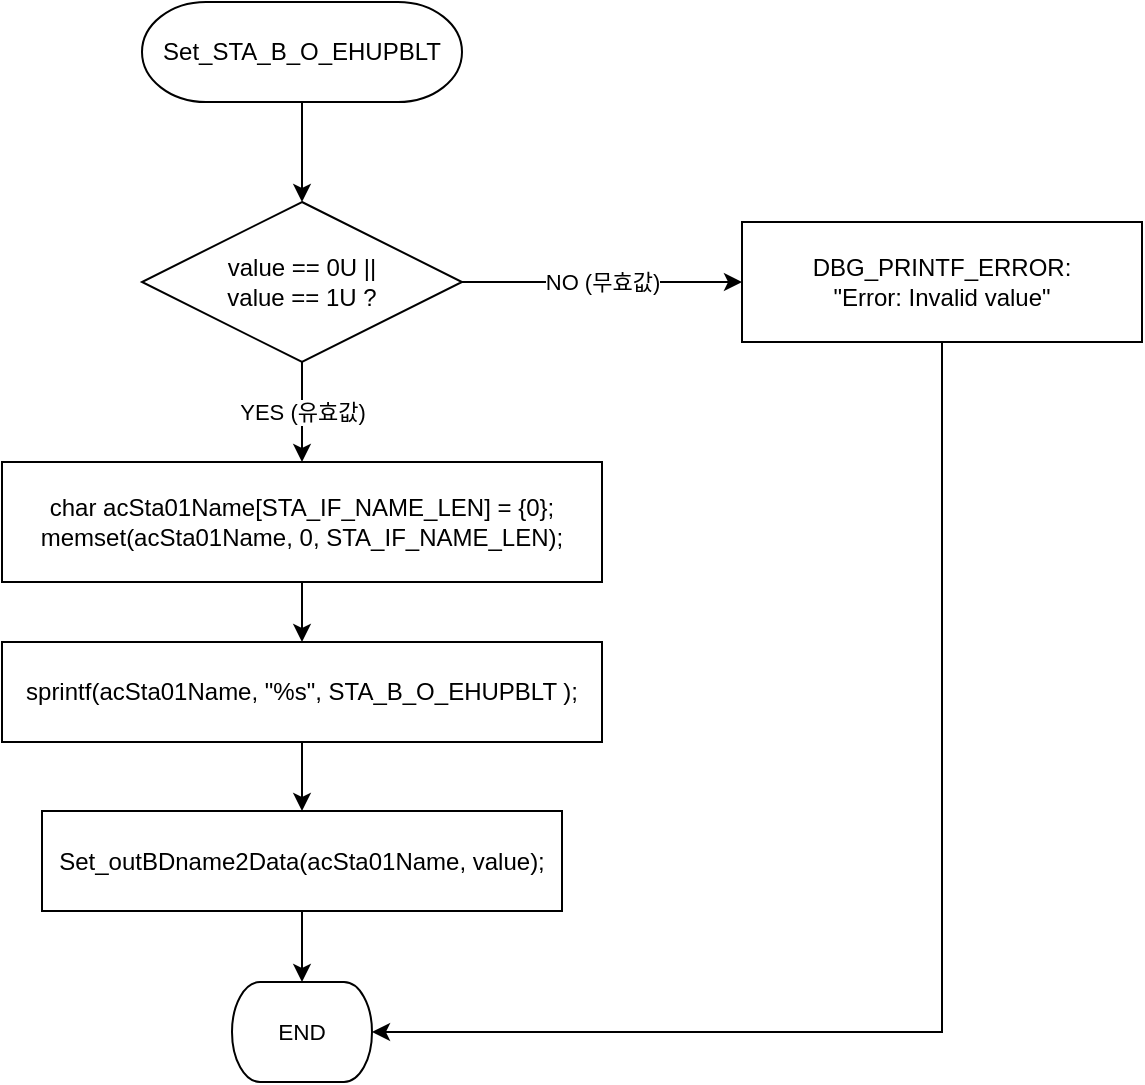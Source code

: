 <mxfile version="20.3.0" type="device" pages="8"><diagram name="Set_STA_B_O_EHUPBLT" id="KsbOhEl4dFyurWXBPYb5"><mxGraphModel dx="1209" dy="844" grid="1" gridSize="10" guides="1" tooltips="1" connect="1" arrows="1" fold="1" page="1" pageScale="1" pageWidth="827" pageHeight="1169" math="0" shadow="0"><root><mxCell id="ZHmWED2hfzZmleOBge9_-0"/><mxCell id="ZHmWED2hfzZmleOBge9_-1" parent="ZHmWED2hfzZmleOBge9_-0"/><mxCell id="ZHmWED2hfzZmleOBge9_-2" value="value == 0U ||&#10;value == 1U ?" style="rhombus;whiteSpace=wrap;html=1;strokeWidth=1;fontStyle=0;fillColor=none;strokeColor=#000000;" parent="ZHmWED2hfzZmleOBge9_-1" vertex="1"><mxGeometry x="250" y="200" width="160" height="80" as="geometry"/></mxCell><mxCell id="ZHmWED2hfzZmleOBge9_-3" value="char acSta01Name[STA_IF_NAME_LEN] = {0};&#10;memset(acSta01Name, 0, STA_IF_NAME_LEN);" style="rounded=0;whiteSpace=wrap;html=1;strokeWidth=1;fontStyle=0;fillColor=none;strokeColor=#000000;" parent="ZHmWED2hfzZmleOBge9_-1" vertex="1"><mxGeometry x="180" y="330" width="300" height="60" as="geometry"/></mxCell><mxCell id="ZHmWED2hfzZmleOBge9_-4" value="sprintf(acSta01Name, &quot;%s&quot;, STA_B_O_EHUPBLT );" style="rounded=0;whiteSpace=wrap;html=1;strokeWidth=1;fontStyle=0;fillColor=none;strokeColor=#000000;" parent="ZHmWED2hfzZmleOBge9_-1" vertex="1"><mxGeometry x="180" y="420" width="300" height="50" as="geometry"/></mxCell><mxCell id="ZHmWED2hfzZmleOBge9_-5" value="Set_outBDname2Data(acSta01Name, value);" style="rounded=0;whiteSpace=wrap;html=1;strokeWidth=1;fontStyle=0;fillColor=none;strokeColor=#000000;" parent="ZHmWED2hfzZmleOBge9_-1" vertex="1"><mxGeometry x="200" y="504.5" width="260" height="50" as="geometry"/></mxCell><mxCell id="ZHmWED2hfzZmleOBge9_-6" value="DBG_PRINTF_ERROR:&lt;br&gt;&quot;Error: Invalid value&quot;" style="rounded=0;whiteSpace=wrap;html=1;strokeWidth=1;fontStyle=0;fillColor=none;strokeColor=#000000;" parent="ZHmWED2hfzZmleOBge9_-1" vertex="1"><mxGeometry x="550" y="210" width="200" height="60" as="geometry"/></mxCell><mxCell id="ZHmWED2hfzZmleOBge9_-7" value="" style="endArrow=classic;html=1;rounded=0;exitX=0.5;exitY=1;exitDx=0;exitDy=0;entryX=0.5;entryY=0;entryDx=0;entryDy=0;exitPerimeter=0;" parent="ZHmWED2hfzZmleOBge9_-1" source="ZHmWED2hfzZmleOBge9_-14" target="ZHmWED2hfzZmleOBge9_-2" edge="1"><mxGeometry width="50" height="50" relative="1" as="geometry"><mxPoint x="330" y="160" as="sourcePoint"/><mxPoint x="330" y="200" as="targetPoint"/></mxGeometry></mxCell><mxCell id="ZHmWED2hfzZmleOBge9_-8" value="YES (유효값)" style="endArrow=classic;html=1;rounded=0;exitX=0.5;exitY=1;exitDx=0;exitDy=0;entryX=0.5;entryY=0;entryDx=0;entryDy=0;" parent="ZHmWED2hfzZmleOBge9_-1" source="ZHmWED2hfzZmleOBge9_-2" target="ZHmWED2hfzZmleOBge9_-3" edge="1"><mxGeometry width="50" height="50" relative="1" as="geometry"><mxPoint x="330" y="280" as="sourcePoint"/><mxPoint x="330" y="320" as="targetPoint"/></mxGeometry></mxCell><mxCell id="ZHmWED2hfzZmleOBge9_-9" value="NO (무효값)" style="endArrow=classic;html=1;rounded=0;exitX=1;exitY=0.5;exitDx=0;exitDy=0;entryX=0;entryY=0.5;entryDx=0;entryDy=0;" parent="ZHmWED2hfzZmleOBge9_-1" source="ZHmWED2hfzZmleOBge9_-2" target="ZHmWED2hfzZmleOBge9_-6" edge="1"><mxGeometry width="50" height="50" relative="1" as="geometry"><mxPoint x="410" y="240" as="sourcePoint"/><mxPoint x="530" y="360" as="targetPoint"/></mxGeometry></mxCell><mxCell id="ZHmWED2hfzZmleOBge9_-10" value="" style="endArrow=classic;html=1;rounded=0;exitX=0.5;exitY=1;exitDx=0;exitDy=0;entryX=0.5;entryY=0;entryDx=0;entryDy=0;" parent="ZHmWED2hfzZmleOBge9_-1" source="ZHmWED2hfzZmleOBge9_-3" target="ZHmWED2hfzZmleOBge9_-4" edge="1"><mxGeometry width="50" height="50" relative="1" as="geometry"><mxPoint x="330" y="380" as="sourcePoint"/><mxPoint x="330" y="410" as="targetPoint"/></mxGeometry></mxCell><mxCell id="ZHmWED2hfzZmleOBge9_-11" value="" style="endArrow=classic;html=1;rounded=0;exitX=0.5;exitY=1;exitDx=0;exitDy=0;entryX=0.5;entryY=0;entryDx=0;entryDy=0;" parent="ZHmWED2hfzZmleOBge9_-1" source="ZHmWED2hfzZmleOBge9_-4" target="ZHmWED2hfzZmleOBge9_-5" edge="1"><mxGeometry width="50" height="50" relative="1" as="geometry"><mxPoint x="330" y="460" as="sourcePoint"/><mxPoint x="330" y="490" as="targetPoint"/></mxGeometry></mxCell><mxCell id="ZHmWED2hfzZmleOBge9_-12" value="" style="endArrow=classic;html=1;rounded=0;exitX=0.5;exitY=1;exitDx=0;exitDy=0;entryX=0.5;entryY=0;entryDx=0;entryDy=0;entryPerimeter=0;" parent="ZHmWED2hfzZmleOBge9_-1" source="ZHmWED2hfzZmleOBge9_-5" target="ZHmWED2hfzZmleOBge9_-15" edge="1"><mxGeometry width="50" height="50" relative="1" as="geometry"><mxPoint x="330" y="540" as="sourcePoint"/><mxPoint x="330" y="620" as="targetPoint"/></mxGeometry></mxCell><mxCell id="ZHmWED2hfzZmleOBge9_-13" value="" style="endArrow=classic;html=1;rounded=0;exitX=0.5;exitY=1;exitDx=0;exitDy=0;entryX=1;entryY=0.5;entryDx=0;entryDy=0;entryPerimeter=0;" parent="ZHmWED2hfzZmleOBge9_-1" source="ZHmWED2hfzZmleOBge9_-6" target="ZHmWED2hfzZmleOBge9_-15" edge="1"><mxGeometry width="50" height="50" relative="1" as="geometry"><mxPoint x="630" y="400" as="sourcePoint"/><mxPoint x="373" y="645" as="targetPoint"/><Array as="points"><mxPoint x="650" y="615"/></Array></mxGeometry></mxCell><UserObject label="&lt;div style=&quot;&quot;&gt;Set_STA_B_O_EHUPBLT&lt;br&gt;&lt;/div&gt;" tags="순서도" id="ZHmWED2hfzZmleOBge9_-14"><mxCell style="verticalAlign=middle;align=center;overflow=width;vsdxID=2;fillColor=#FFFFFF;gradientColor=none;shape=stencil(tVLLDsIgEPwajiQIMfFe638Qu22JCM2Ctv69kK0Rm9qDibeZndkXC1NV6PUATIoQ0V9gNE3smToyKY3rAU1MiKmaqar1CB36m2uIDzo7M7r6e64wUZ4UOUWKB9GdIH4irzWu8B42vRrPScNFXZzN+5mvl3qJXE8mcPRRR+Pdh2Y1dsBTE95a3c0TkBRGgKEIb6wg1/r+ssCXd/vLCgm8z9caa+n6pb48dwrRV1H1Ew==);strokeColor=#000000;spacingTop=-1;spacingBottom=-1;spacingLeft=-1;spacingRight=-1;points=[[0.5,1,0],[0.5,0,0],[0,0.5,0],[1,0.5,0]];labelBackgroundColor=none;rounded=0;html=1;whiteSpace=wrap;strokeWidth=1;fontStyle=0" parent="ZHmWED2hfzZmleOBge9_-1" vertex="1"><mxGeometry x="250" y="100" width="160" height="50" as="geometry"/></mxCell></UserObject><UserObject label="&lt;div style=&quot;font-size: 1px&quot;&gt;&lt;font style=&quot;font-size:11.29px;font-family:Arial;color:#000000;direction:ltr;letter-spacing:0px;line-height:120%;opacity:1&quot;&gt;END&lt;br&gt;&lt;/font&gt;&lt;/div&gt;" tags="순서도" id="ZHmWED2hfzZmleOBge9_-15"><mxCell style="verticalAlign=middle;align=center;overflow=width;vsdxID=77;fillColor=#FFFFFF;gradientColor=none;shape=stencil(tVLLDsIgEPwajiQIMfFe638Qu22JCM2Ctv69kK0Rm9qDibeZndkXC1NV6PUATIoQ0V9gNE3smToyKY3rAU1MiKmaqar1CB36m2uIDzo7M7r6e64wUZ4UOUWKB9GdIH4irzWu8B42vRrPScNFXZzN+5mvl3qJXE8mcPRRR+Pdh2Y1dsBTE95a3c0TkBRGgKEIb6wg1/r+ssCXd/vLCgm8z9caa+n6pb48dwrRV1H1Ew==);strokeColor=#000000;spacingTop=-1;spacingBottom=-1;spacingLeft=-1;spacingRight=-1;points=[[0.5,1,0],[0.5,0,0],[0,0.5,0],[1,0.5,0]];labelBackgroundColor=none;rounded=0;html=1;whiteSpace=wrap;strokeWidth=1;fontStyle=0" parent="ZHmWED2hfzZmleOBge9_-1" vertex="1"><mxGeometry x="295" y="590" width="70" height="50" as="geometry"/></mxCell></UserObject></root></mxGraphModel></diagram><diagram name="Set_STA_B_O_B7105T" id="BY6HyOkWMdfSzHqTz7Zg"><mxGraphModel dx="1209" dy="844" grid="1" gridSize="10" guides="1" tooltips="1" connect="1" arrows="1" fold="1" page="1" pageScale="1" pageWidth="827" pageHeight="1169" math="0" shadow="0"><root><mxCell id="3o9Xvywt90NVUXdeV-hx-0"/><mxCell id="3o9Xvywt90NVUXdeV-hx-1" parent="3o9Xvywt90NVUXdeV-hx-0"/><mxCell id="3o9Xvywt90NVUXdeV-hx-2" value="value == 0U ||&#10;value == 1U ?" style="rhombus;whiteSpace=wrap;html=1;strokeWidth=1;fontStyle=0;fillColor=none;strokeColor=#000000;" vertex="1" parent="3o9Xvywt90NVUXdeV-hx-1"><mxGeometry x="250" y="200" width="160" height="80" as="geometry"/></mxCell><mxCell id="3o9Xvywt90NVUXdeV-hx-3" value="char acSta01Name[STA_IF_NAME_LEN] = {0};&#10;memset(acSta01Name, 0, STA_IF_NAME_LEN);" style="rounded=0;whiteSpace=wrap;html=1;strokeWidth=1;fontStyle=0;fillColor=none;strokeColor=#000000;" vertex="1" parent="3o9Xvywt90NVUXdeV-hx-1"><mxGeometry x="180" y="330" width="300" height="60" as="geometry"/></mxCell><mxCell id="3o9Xvywt90NVUXdeV-hx-4" value="sprintf(acSta01Name, &quot;%s&quot;, STA_B_O_B7105T );" style="rounded=0;whiteSpace=wrap;html=1;strokeWidth=1;fontStyle=0;fillColor=none;strokeColor=#000000;" vertex="1" parent="3o9Xvywt90NVUXdeV-hx-1"><mxGeometry x="180" y="420" width="300" height="50" as="geometry"/></mxCell><mxCell id="3o9Xvywt90NVUXdeV-hx-5" value="Set_outBDname2Data(acSta01Name, value);" style="rounded=0;whiteSpace=wrap;html=1;strokeWidth=1;fontStyle=0;fillColor=none;strokeColor=#000000;" vertex="1" parent="3o9Xvywt90NVUXdeV-hx-1"><mxGeometry x="200" y="504.5" width="260" height="50" as="geometry"/></mxCell><mxCell id="3o9Xvywt90NVUXdeV-hx-6" value="DBG_PRINTF_ERROR:&lt;br&gt;&quot;Error: Invalid value&quot;" style="rounded=0;whiteSpace=wrap;html=1;strokeWidth=1;fontStyle=0;fillColor=none;strokeColor=#000000;" vertex="1" parent="3o9Xvywt90NVUXdeV-hx-1"><mxGeometry x="550" y="210" width="200" height="60" as="geometry"/></mxCell><mxCell id="3o9Xvywt90NVUXdeV-hx-7" value="" style="endArrow=classic;html=1;rounded=0;exitX=0.5;exitY=1;exitDx=0;exitDy=0;entryX=0.5;entryY=0;entryDx=0;entryDy=0;exitPerimeter=0;" edge="1" parent="3o9Xvywt90NVUXdeV-hx-1" source="3o9Xvywt90NVUXdeV-hx-14" target="3o9Xvywt90NVUXdeV-hx-2"><mxGeometry width="50" height="50" relative="1" as="geometry"><mxPoint x="330" y="160" as="sourcePoint"/><mxPoint x="330" y="200" as="targetPoint"/></mxGeometry></mxCell><mxCell id="3o9Xvywt90NVUXdeV-hx-8" value="YES (유효값)" style="endArrow=classic;html=1;rounded=0;exitX=0.5;exitY=1;exitDx=0;exitDy=0;entryX=0.5;entryY=0;entryDx=0;entryDy=0;" edge="1" parent="3o9Xvywt90NVUXdeV-hx-1" source="3o9Xvywt90NVUXdeV-hx-2" target="3o9Xvywt90NVUXdeV-hx-3"><mxGeometry width="50" height="50" relative="1" as="geometry"><mxPoint x="330" y="280" as="sourcePoint"/><mxPoint x="330" y="320" as="targetPoint"/></mxGeometry></mxCell><mxCell id="3o9Xvywt90NVUXdeV-hx-9" value="NO (무효값)" style="endArrow=classic;html=1;rounded=0;exitX=1;exitY=0.5;exitDx=0;exitDy=0;entryX=0;entryY=0.5;entryDx=0;entryDy=0;" edge="1" parent="3o9Xvywt90NVUXdeV-hx-1" source="3o9Xvywt90NVUXdeV-hx-2" target="3o9Xvywt90NVUXdeV-hx-6"><mxGeometry width="50" height="50" relative="1" as="geometry"><mxPoint x="410" y="240" as="sourcePoint"/><mxPoint x="530" y="360" as="targetPoint"/></mxGeometry></mxCell><mxCell id="3o9Xvywt90NVUXdeV-hx-10" value="" style="endArrow=classic;html=1;rounded=0;exitX=0.5;exitY=1;exitDx=0;exitDy=0;entryX=0.5;entryY=0;entryDx=0;entryDy=0;" edge="1" parent="3o9Xvywt90NVUXdeV-hx-1" source="3o9Xvywt90NVUXdeV-hx-3" target="3o9Xvywt90NVUXdeV-hx-4"><mxGeometry width="50" height="50" relative="1" as="geometry"><mxPoint x="330" y="380" as="sourcePoint"/><mxPoint x="330" y="410" as="targetPoint"/></mxGeometry></mxCell><mxCell id="3o9Xvywt90NVUXdeV-hx-11" value="" style="endArrow=classic;html=1;rounded=0;exitX=0.5;exitY=1;exitDx=0;exitDy=0;entryX=0.5;entryY=0;entryDx=0;entryDy=0;" edge="1" parent="3o9Xvywt90NVUXdeV-hx-1" source="3o9Xvywt90NVUXdeV-hx-4" target="3o9Xvywt90NVUXdeV-hx-5"><mxGeometry width="50" height="50" relative="1" as="geometry"><mxPoint x="330" y="460" as="sourcePoint"/><mxPoint x="330" y="490" as="targetPoint"/></mxGeometry></mxCell><mxCell id="3o9Xvywt90NVUXdeV-hx-12" value="" style="endArrow=classic;html=1;rounded=0;exitX=0.5;exitY=1;exitDx=0;exitDy=0;entryX=0.5;entryY=0;entryDx=0;entryDy=0;entryPerimeter=0;" edge="1" parent="3o9Xvywt90NVUXdeV-hx-1" source="3o9Xvywt90NVUXdeV-hx-5" target="3o9Xvywt90NVUXdeV-hx-15"><mxGeometry width="50" height="50" relative="1" as="geometry"><mxPoint x="330" y="540" as="sourcePoint"/><mxPoint x="330" y="620" as="targetPoint"/></mxGeometry></mxCell><mxCell id="3o9Xvywt90NVUXdeV-hx-13" value="" style="endArrow=classic;html=1;rounded=0;exitX=0.5;exitY=1;exitDx=0;exitDy=0;entryX=1;entryY=0.5;entryDx=0;entryDy=0;entryPerimeter=0;" edge="1" parent="3o9Xvywt90NVUXdeV-hx-1" source="3o9Xvywt90NVUXdeV-hx-6" target="3o9Xvywt90NVUXdeV-hx-15"><mxGeometry width="50" height="50" relative="1" as="geometry"><mxPoint x="630" y="400" as="sourcePoint"/><mxPoint x="373" y="645" as="targetPoint"/><Array as="points"><mxPoint x="650" y="615"/></Array></mxGeometry></mxCell><UserObject label="&lt;div style=&quot;&quot;&gt;Set_STA_B_O_B7105T&lt;br&gt;&lt;/div&gt;" tags="순서도" id="3o9Xvywt90NVUXdeV-hx-14"><mxCell style="verticalAlign=middle;align=center;overflow=width;vsdxID=2;fillColor=#FFFFFF;gradientColor=none;shape=stencil(tVLLDsIgEPwajiQIMfFe638Qu22JCM2Ctv69kK0Rm9qDibeZndkXC1NV6PUATIoQ0V9gNE3smToyKY3rAU1MiKmaqar1CB36m2uIDzo7M7r6e64wUZ4UOUWKB9GdIH4irzWu8B42vRrPScNFXZzN+5mvl3qJXE8mcPRRR+Pdh2Y1dsBTE95a3c0TkBRGgKEIb6wg1/r+ssCXd/vLCgm8z9caa+n6pb48dwrRV1H1Ew==);strokeColor=#000000;spacingTop=-1;spacingBottom=-1;spacingLeft=-1;spacingRight=-1;points=[[0.5,1,0],[0.5,0,0],[0,0.5,0],[1,0.5,0]];labelBackgroundColor=none;rounded=0;html=1;whiteSpace=wrap;strokeWidth=1;fontStyle=0" vertex="1" parent="3o9Xvywt90NVUXdeV-hx-1"><mxGeometry x="250" y="100" width="160" height="50" as="geometry"/></mxCell></UserObject><UserObject label="&lt;div style=&quot;font-size: 1px&quot;&gt;&lt;font style=&quot;font-size:11.29px;font-family:Arial;color:#000000;direction:ltr;letter-spacing:0px;line-height:120%;opacity:1&quot;&gt;END&lt;br&gt;&lt;/font&gt;&lt;/div&gt;" tags="순서도" id="3o9Xvywt90NVUXdeV-hx-15"><mxCell style="verticalAlign=middle;align=center;overflow=width;vsdxID=77;fillColor=#FFFFFF;gradientColor=none;shape=stencil(tVLLDsIgEPwajiQIMfFe638Qu22JCM2Ctv69kK0Rm9qDibeZndkXC1NV6PUATIoQ0V9gNE3smToyKY3rAU1MiKmaqar1CB36m2uIDzo7M7r6e64wUZ4UOUWKB9GdIH4irzWu8B42vRrPScNFXZzN+5mvl3qJXE8mcPRRR+Pdh2Y1dsBTE95a3c0TkBRGgKEIb6wg1/r+ssCXd/vLCgm8z9caa+n6pb48dwrRV1H1Ew==);strokeColor=#000000;spacingTop=-1;spacingBottom=-1;spacingLeft=-1;spacingRight=-1;points=[[0.5,1,0],[0.5,0,0],[0,0.5,0],[1,0.5,0]];labelBackgroundColor=none;rounded=0;html=1;whiteSpace=wrap;strokeWidth=1;fontStyle=0" vertex="1" parent="3o9Xvywt90NVUXdeV-hx-1"><mxGeometry x="295" y="590" width="70" height="50" as="geometry"/></mxCell></UserObject></root></mxGraphModel></diagram><diagram name="Set_STA_B_O_B7103T" id="srBpzefG9lnTG3GjNjfR"><mxGraphModel dx="1209" dy="844" grid="1" gridSize="10" guides="1" tooltips="1" connect="1" arrows="1" fold="1" page="1" pageScale="1" pageWidth="827" pageHeight="1169" math="0" shadow="0"><root><mxCell id="YORgaoFi5c_HBwHsbh8i-0"/><mxCell id="YORgaoFi5c_HBwHsbh8i-1" parent="YORgaoFi5c_HBwHsbh8i-0"/><mxCell id="YORgaoFi5c_HBwHsbh8i-2" value="value == 0U ||&#10;value == 1U ?" style="rhombus;whiteSpace=wrap;html=1;strokeWidth=1;fontStyle=0;fillColor=none;strokeColor=#000000;" vertex="1" parent="YORgaoFi5c_HBwHsbh8i-1"><mxGeometry x="250" y="200" width="160" height="80" as="geometry"/></mxCell><mxCell id="YORgaoFi5c_HBwHsbh8i-3" value="char acSta01Name[STA_IF_NAME_LEN] = {0};&#10;memset(acSta01Name, 0, STA_IF_NAME_LEN);" style="rounded=0;whiteSpace=wrap;html=1;strokeWidth=1;fontStyle=0;fillColor=none;strokeColor=#000000;" vertex="1" parent="YORgaoFi5c_HBwHsbh8i-1"><mxGeometry x="180" y="330" width="300" height="60" as="geometry"/></mxCell><mxCell id="YORgaoFi5c_HBwHsbh8i-4" value="sprintf(acSta01Name, &quot;%s&quot;, STA_B_O_B7103T );" style="rounded=0;whiteSpace=wrap;html=1;strokeWidth=1;fontStyle=0;fillColor=none;strokeColor=#000000;" vertex="1" parent="YORgaoFi5c_HBwHsbh8i-1"><mxGeometry x="180" y="420" width="300" height="50" as="geometry"/></mxCell><mxCell id="YORgaoFi5c_HBwHsbh8i-5" value="Set_outBDname2Data(acSta01Name, value);" style="rounded=0;whiteSpace=wrap;html=1;strokeWidth=1;fontStyle=0;fillColor=none;strokeColor=#000000;" vertex="1" parent="YORgaoFi5c_HBwHsbh8i-1"><mxGeometry x="200" y="504.5" width="260" height="50" as="geometry"/></mxCell><mxCell id="YORgaoFi5c_HBwHsbh8i-6" value="DBG_PRINTF_ERROR:&lt;br&gt;&quot;Error: Invalid value&quot;" style="rounded=0;whiteSpace=wrap;html=1;strokeWidth=1;fontStyle=0;fillColor=none;strokeColor=#000000;" vertex="1" parent="YORgaoFi5c_HBwHsbh8i-1"><mxGeometry x="550" y="210" width="200" height="60" as="geometry"/></mxCell><mxCell id="YORgaoFi5c_HBwHsbh8i-7" value="" style="endArrow=classic;html=1;rounded=0;exitX=0.5;exitY=1;exitDx=0;exitDy=0;entryX=0.5;entryY=0;entryDx=0;entryDy=0;exitPerimeter=0;" edge="1" parent="YORgaoFi5c_HBwHsbh8i-1" source="YORgaoFi5c_HBwHsbh8i-14" target="YORgaoFi5c_HBwHsbh8i-2"><mxGeometry width="50" height="50" relative="1" as="geometry"><mxPoint x="330" y="160" as="sourcePoint"/><mxPoint x="330" y="200" as="targetPoint"/></mxGeometry></mxCell><mxCell id="YORgaoFi5c_HBwHsbh8i-8" value="YES (유효값)" style="endArrow=classic;html=1;rounded=0;exitX=0.5;exitY=1;exitDx=0;exitDy=0;entryX=0.5;entryY=0;entryDx=0;entryDy=0;" edge="1" parent="YORgaoFi5c_HBwHsbh8i-1" source="YORgaoFi5c_HBwHsbh8i-2" target="YORgaoFi5c_HBwHsbh8i-3"><mxGeometry width="50" height="50" relative="1" as="geometry"><mxPoint x="330" y="280" as="sourcePoint"/><mxPoint x="330" y="320" as="targetPoint"/></mxGeometry></mxCell><mxCell id="YORgaoFi5c_HBwHsbh8i-9" value="NO (무효값)" style="endArrow=classic;html=1;rounded=0;exitX=1;exitY=0.5;exitDx=0;exitDy=0;entryX=0;entryY=0.5;entryDx=0;entryDy=0;" edge="1" parent="YORgaoFi5c_HBwHsbh8i-1" source="YORgaoFi5c_HBwHsbh8i-2" target="YORgaoFi5c_HBwHsbh8i-6"><mxGeometry width="50" height="50" relative="1" as="geometry"><mxPoint x="410" y="240" as="sourcePoint"/><mxPoint x="530" y="360" as="targetPoint"/></mxGeometry></mxCell><mxCell id="YORgaoFi5c_HBwHsbh8i-10" value="" style="endArrow=classic;html=1;rounded=0;exitX=0.5;exitY=1;exitDx=0;exitDy=0;entryX=0.5;entryY=0;entryDx=0;entryDy=0;" edge="1" parent="YORgaoFi5c_HBwHsbh8i-1" source="YORgaoFi5c_HBwHsbh8i-3" target="YORgaoFi5c_HBwHsbh8i-4"><mxGeometry width="50" height="50" relative="1" as="geometry"><mxPoint x="330" y="380" as="sourcePoint"/><mxPoint x="330" y="410" as="targetPoint"/></mxGeometry></mxCell><mxCell id="YORgaoFi5c_HBwHsbh8i-11" value="" style="endArrow=classic;html=1;rounded=0;exitX=0.5;exitY=1;exitDx=0;exitDy=0;entryX=0.5;entryY=0;entryDx=0;entryDy=0;" edge="1" parent="YORgaoFi5c_HBwHsbh8i-1" source="YORgaoFi5c_HBwHsbh8i-4" target="YORgaoFi5c_HBwHsbh8i-5"><mxGeometry width="50" height="50" relative="1" as="geometry"><mxPoint x="330" y="460" as="sourcePoint"/><mxPoint x="330" y="490" as="targetPoint"/></mxGeometry></mxCell><mxCell id="YORgaoFi5c_HBwHsbh8i-12" value="" style="endArrow=classic;html=1;rounded=0;exitX=0.5;exitY=1;exitDx=0;exitDy=0;entryX=0.5;entryY=0;entryDx=0;entryDy=0;entryPerimeter=0;" edge="1" parent="YORgaoFi5c_HBwHsbh8i-1" source="YORgaoFi5c_HBwHsbh8i-5" target="YORgaoFi5c_HBwHsbh8i-15"><mxGeometry width="50" height="50" relative="1" as="geometry"><mxPoint x="330" y="540" as="sourcePoint"/><mxPoint x="330" y="620" as="targetPoint"/></mxGeometry></mxCell><mxCell id="YORgaoFi5c_HBwHsbh8i-13" value="" style="endArrow=classic;html=1;rounded=0;exitX=0.5;exitY=1;exitDx=0;exitDy=0;entryX=1;entryY=0.5;entryDx=0;entryDy=0;entryPerimeter=0;" edge="1" parent="YORgaoFi5c_HBwHsbh8i-1" source="YORgaoFi5c_HBwHsbh8i-6" target="YORgaoFi5c_HBwHsbh8i-15"><mxGeometry width="50" height="50" relative="1" as="geometry"><mxPoint x="630" y="400" as="sourcePoint"/><mxPoint x="373" y="645" as="targetPoint"/><Array as="points"><mxPoint x="650" y="615"/></Array></mxGeometry></mxCell><UserObject label="&lt;div style=&quot;&quot;&gt;Set_STA_B_O_B7103T&lt;br&gt;&lt;/div&gt;" tags="순서도" id="YORgaoFi5c_HBwHsbh8i-14"><mxCell style="verticalAlign=middle;align=center;overflow=width;vsdxID=2;fillColor=#FFFFFF;gradientColor=none;shape=stencil(tVLLDsIgEPwajiQIMfFe638Qu22JCM2Ctv69kK0Rm9qDibeZndkXC1NV6PUATIoQ0V9gNE3smToyKY3rAU1MiKmaqar1CB36m2uIDzo7M7r6e64wUZ4UOUWKB9GdIH4irzWu8B42vRrPScNFXZzN+5mvl3qJXE8mcPRRR+Pdh2Y1dsBTE95a3c0TkBRGgKEIb6wg1/r+ssCXd/vLCgm8z9caa+n6pb48dwrRV1H1Ew==);strokeColor=#000000;spacingTop=-1;spacingBottom=-1;spacingLeft=-1;spacingRight=-1;points=[[0.5,1,0],[0.5,0,0],[0,0.5,0],[1,0.5,0]];labelBackgroundColor=none;rounded=0;html=1;whiteSpace=wrap;strokeWidth=1;fontStyle=0" vertex="1" parent="YORgaoFi5c_HBwHsbh8i-1"><mxGeometry x="250" y="100" width="160" height="50" as="geometry"/></mxCell></UserObject><UserObject label="&lt;div style=&quot;font-size: 1px&quot;&gt;&lt;font style=&quot;font-size:11.29px;font-family:Arial;color:#000000;direction:ltr;letter-spacing:0px;line-height:120%;opacity:1&quot;&gt;END&lt;br&gt;&lt;/font&gt;&lt;/div&gt;" tags="순서도" id="YORgaoFi5c_HBwHsbh8i-15"><mxCell style="verticalAlign=middle;align=center;overflow=width;vsdxID=77;fillColor=#FFFFFF;gradientColor=none;shape=stencil(tVLLDsIgEPwajiQIMfFe638Qu22JCM2Ctv69kK0Rm9qDibeZndkXC1NV6PUATIoQ0V9gNE3smToyKY3rAU1MiKmaqar1CB36m2uIDzo7M7r6e64wUZ4UOUWKB9GdIH4irzWu8B42vRrPScNFXZzN+5mvl3qJXE8mcPRRR+Pdh2Y1dsBTE95a3c0TkBRGgKEIb6wg1/r+ssCXd/vLCgm8z9caa+n6pb48dwrRV1H1Ew==);strokeColor=#000000;spacingTop=-1;spacingBottom=-1;spacingLeft=-1;spacingRight=-1;points=[[0.5,1,0],[0.5,0,0],[0,0.5,0],[1,0.5,0]];labelBackgroundColor=none;rounded=0;html=1;whiteSpace=wrap;strokeWidth=1;fontStyle=0" vertex="1" parent="YORgaoFi5c_HBwHsbh8i-1"><mxGeometry x="295" y="590" width="70" height="50" as="geometry"/></mxCell></UserObject></root></mxGraphModel></diagram><diagram name="Set_STA_B_O_B7101T" id="l3eWYBQvBTxag0xok6eP"><mxGraphModel dx="1209" dy="844" grid="1" gridSize="10" guides="1" tooltips="1" connect="1" arrows="1" fold="1" page="1" pageScale="1" pageWidth="827" pageHeight="1169" math="0" shadow="0"><root><mxCell id="mQHOqKh2mcMdZSFAv5Cr-0"/><mxCell id="mQHOqKh2mcMdZSFAv5Cr-1" parent="mQHOqKh2mcMdZSFAv5Cr-0"/><mxCell id="mQHOqKh2mcMdZSFAv5Cr-2" value="value == 0U ||&#10;value == 1U ?" style="rhombus;whiteSpace=wrap;html=1;strokeWidth=1;fontStyle=0;fillColor=none;strokeColor=#000000;" vertex="1" parent="mQHOqKh2mcMdZSFAv5Cr-1"><mxGeometry x="250" y="200" width="160" height="80" as="geometry"/></mxCell><mxCell id="mQHOqKh2mcMdZSFAv5Cr-3" value="char acSta01Name[STA_IF_NAME_LEN] = {0};&#10;memset(acSta01Name, 0, STA_IF_NAME_LEN);" style="rounded=0;whiteSpace=wrap;html=1;strokeWidth=1;fontStyle=0;fillColor=none;strokeColor=#000000;" vertex="1" parent="mQHOqKh2mcMdZSFAv5Cr-1"><mxGeometry x="180" y="330" width="300" height="60" as="geometry"/></mxCell><mxCell id="mQHOqKh2mcMdZSFAv5Cr-4" value="sprintf(acSta01Name, &quot;%s&quot;, STA_B_O_B7101T );" style="rounded=0;whiteSpace=wrap;html=1;strokeWidth=1;fontStyle=0;fillColor=none;strokeColor=#000000;" vertex="1" parent="mQHOqKh2mcMdZSFAv5Cr-1"><mxGeometry x="180" y="420" width="300" height="50" as="geometry"/></mxCell><mxCell id="mQHOqKh2mcMdZSFAv5Cr-5" value="Set_outBDname2Data(acSta01Name, value);" style="rounded=0;whiteSpace=wrap;html=1;strokeWidth=1;fontStyle=0;fillColor=none;strokeColor=#000000;" vertex="1" parent="mQHOqKh2mcMdZSFAv5Cr-1"><mxGeometry x="200" y="504.5" width="260" height="50" as="geometry"/></mxCell><mxCell id="mQHOqKh2mcMdZSFAv5Cr-6" value="DBG_PRINTF_ERROR:&lt;br&gt;&quot;Error: Invalid value&quot;" style="rounded=0;whiteSpace=wrap;html=1;strokeWidth=1;fontStyle=0;fillColor=none;strokeColor=#000000;" vertex="1" parent="mQHOqKh2mcMdZSFAv5Cr-1"><mxGeometry x="550" y="210" width="200" height="60" as="geometry"/></mxCell><mxCell id="mQHOqKh2mcMdZSFAv5Cr-7" value="" style="endArrow=classic;html=1;rounded=0;exitX=0.5;exitY=1;exitDx=0;exitDy=0;entryX=0.5;entryY=0;entryDx=0;entryDy=0;exitPerimeter=0;" edge="1" parent="mQHOqKh2mcMdZSFAv5Cr-1" source="mQHOqKh2mcMdZSFAv5Cr-14" target="mQHOqKh2mcMdZSFAv5Cr-2"><mxGeometry width="50" height="50" relative="1" as="geometry"><mxPoint x="330" y="160" as="sourcePoint"/><mxPoint x="330" y="200" as="targetPoint"/></mxGeometry></mxCell><mxCell id="mQHOqKh2mcMdZSFAv5Cr-8" value="YES (유효값)" style="endArrow=classic;html=1;rounded=0;exitX=0.5;exitY=1;exitDx=0;exitDy=0;entryX=0.5;entryY=0;entryDx=0;entryDy=0;" edge="1" parent="mQHOqKh2mcMdZSFAv5Cr-1" source="mQHOqKh2mcMdZSFAv5Cr-2" target="mQHOqKh2mcMdZSFAv5Cr-3"><mxGeometry width="50" height="50" relative="1" as="geometry"><mxPoint x="330" y="280" as="sourcePoint"/><mxPoint x="330" y="320" as="targetPoint"/></mxGeometry></mxCell><mxCell id="mQHOqKh2mcMdZSFAv5Cr-9" value="NO (무효값)" style="endArrow=classic;html=1;rounded=0;exitX=1;exitY=0.5;exitDx=0;exitDy=0;entryX=0;entryY=0.5;entryDx=0;entryDy=0;" edge="1" parent="mQHOqKh2mcMdZSFAv5Cr-1" source="mQHOqKh2mcMdZSFAv5Cr-2" target="mQHOqKh2mcMdZSFAv5Cr-6"><mxGeometry width="50" height="50" relative="1" as="geometry"><mxPoint x="410" y="240" as="sourcePoint"/><mxPoint x="530" y="360" as="targetPoint"/></mxGeometry></mxCell><mxCell id="mQHOqKh2mcMdZSFAv5Cr-10" value="" style="endArrow=classic;html=1;rounded=0;exitX=0.5;exitY=1;exitDx=0;exitDy=0;entryX=0.5;entryY=0;entryDx=0;entryDy=0;" edge="1" parent="mQHOqKh2mcMdZSFAv5Cr-1" source="mQHOqKh2mcMdZSFAv5Cr-3" target="mQHOqKh2mcMdZSFAv5Cr-4"><mxGeometry width="50" height="50" relative="1" as="geometry"><mxPoint x="330" y="380" as="sourcePoint"/><mxPoint x="330" y="410" as="targetPoint"/></mxGeometry></mxCell><mxCell id="mQHOqKh2mcMdZSFAv5Cr-11" value="" style="endArrow=classic;html=1;rounded=0;exitX=0.5;exitY=1;exitDx=0;exitDy=0;entryX=0.5;entryY=0;entryDx=0;entryDy=0;" edge="1" parent="mQHOqKh2mcMdZSFAv5Cr-1" source="mQHOqKh2mcMdZSFAv5Cr-4" target="mQHOqKh2mcMdZSFAv5Cr-5"><mxGeometry width="50" height="50" relative="1" as="geometry"><mxPoint x="330" y="460" as="sourcePoint"/><mxPoint x="330" y="490" as="targetPoint"/></mxGeometry></mxCell><mxCell id="mQHOqKh2mcMdZSFAv5Cr-12" value="" style="endArrow=classic;html=1;rounded=0;exitX=0.5;exitY=1;exitDx=0;exitDy=0;entryX=0.5;entryY=0;entryDx=0;entryDy=0;entryPerimeter=0;" edge="1" parent="mQHOqKh2mcMdZSFAv5Cr-1" source="mQHOqKh2mcMdZSFAv5Cr-5" target="mQHOqKh2mcMdZSFAv5Cr-15"><mxGeometry width="50" height="50" relative="1" as="geometry"><mxPoint x="330" y="540" as="sourcePoint"/><mxPoint x="330" y="620" as="targetPoint"/></mxGeometry></mxCell><mxCell id="mQHOqKh2mcMdZSFAv5Cr-13" value="" style="endArrow=classic;html=1;rounded=0;exitX=0.5;exitY=1;exitDx=0;exitDy=0;entryX=1;entryY=0.5;entryDx=0;entryDy=0;entryPerimeter=0;" edge="1" parent="mQHOqKh2mcMdZSFAv5Cr-1" source="mQHOqKh2mcMdZSFAv5Cr-6" target="mQHOqKh2mcMdZSFAv5Cr-15"><mxGeometry width="50" height="50" relative="1" as="geometry"><mxPoint x="630" y="400" as="sourcePoint"/><mxPoint x="373" y="645" as="targetPoint"/><Array as="points"><mxPoint x="650" y="615"/></Array></mxGeometry></mxCell><UserObject label="&lt;div style=&quot;&quot;&gt;Set_STA_B_O_B7101T&lt;br&gt;&lt;/div&gt;" tags="순서도" id="mQHOqKh2mcMdZSFAv5Cr-14"><mxCell style="verticalAlign=middle;align=center;overflow=width;vsdxID=2;fillColor=#FFFFFF;gradientColor=none;shape=stencil(tVLLDsIgEPwajiQIMfFe638Qu22JCM2Ctv69kK0Rm9qDibeZndkXC1NV6PUATIoQ0V9gNE3smToyKY3rAU1MiKmaqar1CB36m2uIDzo7M7r6e64wUZ4UOUWKB9GdIH4irzWu8B42vRrPScNFXZzN+5mvl3qJXE8mcPRRR+Pdh2Y1dsBTE95a3c0TkBRGgKEIb6wg1/r+ssCXd/vLCgm8z9caa+n6pb48dwrRV1H1Ew==);strokeColor=#000000;spacingTop=-1;spacingBottom=-1;spacingLeft=-1;spacingRight=-1;points=[[0.5,1,0],[0.5,0,0],[0,0.5,0],[1,0.5,0]];labelBackgroundColor=none;rounded=0;html=1;whiteSpace=wrap;strokeWidth=1;fontStyle=0" vertex="1" parent="mQHOqKh2mcMdZSFAv5Cr-1"><mxGeometry x="250" y="100" width="160" height="50" as="geometry"/></mxCell></UserObject><UserObject label="&lt;div style=&quot;font-size: 1px&quot;&gt;&lt;font style=&quot;font-size:11.29px;font-family:Arial;color:#000000;direction:ltr;letter-spacing:0px;line-height:120%;opacity:1&quot;&gt;END&lt;br&gt;&lt;/font&gt;&lt;/div&gt;" tags="순서도" id="mQHOqKh2mcMdZSFAv5Cr-15"><mxCell style="verticalAlign=middle;align=center;overflow=width;vsdxID=77;fillColor=#FFFFFF;gradientColor=none;shape=stencil(tVLLDsIgEPwajiQIMfFe638Qu22JCM2Ctv69kK0Rm9qDibeZndkXC1NV6PUATIoQ0V9gNE3smToyKY3rAU1MiKmaqar1CB36m2uIDzo7M7r6e64wUZ4UOUWKB9GdIH4irzWu8B42vRrPScNFXZzN+5mvl3qJXE8mcPRRR+Pdh2Y1dsBTE95a3c0TkBRGgKEIb6wg1/r+ssCXd/vLCgm8z9caa+n6pb48dwrRV1H1Ew==);strokeColor=#000000;spacingTop=-1;spacingBottom=-1;spacingLeft=-1;spacingRight=-1;points=[[0.5,1,0],[0.5,0,0],[0,0.5,0],[1,0.5,0]];labelBackgroundColor=none;rounded=0;html=1;whiteSpace=wrap;strokeWidth=1;fontStyle=0" vertex="1" parent="mQHOqKh2mcMdZSFAv5Cr-1"><mxGeometry x="295" y="590" width="70" height="50" as="geometry"/></mxCell></UserObject></root></mxGraphModel></diagram><diagram name="Set_STA_B_O_UP03_SFR" id="uxSpIozCSxnikFhKEY5d"><mxGraphModel dx="1209" dy="844" grid="1" gridSize="10" guides="1" tooltips="1" connect="1" arrows="1" fold="1" page="1" pageScale="1" pageWidth="827" pageHeight="1169" math="0" shadow="0"><root><mxCell id="BZCr2ad-FRuZeq1Om2UM-0"/><mxCell id="BZCr2ad-FRuZeq1Om2UM-1" parent="BZCr2ad-FRuZeq1Om2UM-0"/><mxCell id="BZCr2ad-FRuZeq1Om2UM-2" value="value == 0U ||&#10;value == 1U ?" style="rhombus;whiteSpace=wrap;html=1;strokeWidth=1;fontStyle=0;fillColor=none;strokeColor=#000000;" vertex="1" parent="BZCr2ad-FRuZeq1Om2UM-1"><mxGeometry x="250" y="200" width="160" height="80" as="geometry"/></mxCell><mxCell id="BZCr2ad-FRuZeq1Om2UM-3" value="char acSta01Name[STA_IF_NAME_LEN] = {0};&#10;memset(acSta01Name, 0, STA_IF_NAME_LEN);" style="rounded=0;whiteSpace=wrap;html=1;strokeWidth=1;fontStyle=0;fillColor=none;strokeColor=#000000;" vertex="1" parent="BZCr2ad-FRuZeq1Om2UM-1"><mxGeometry x="180" y="330" width="300" height="60" as="geometry"/></mxCell><mxCell id="BZCr2ad-FRuZeq1Om2UM-4" value="sprintf(acSta01Name, &quot;%s&quot;, STA_B_O_UP03_SFR );" style="rounded=0;whiteSpace=wrap;html=1;strokeWidth=1;fontStyle=0;fillColor=none;strokeColor=#000000;" vertex="1" parent="BZCr2ad-FRuZeq1Om2UM-1"><mxGeometry x="180" y="420" width="300" height="50" as="geometry"/></mxCell><mxCell id="BZCr2ad-FRuZeq1Om2UM-5" value="Set_outBDname2Data(acSta01Name, value);" style="rounded=0;whiteSpace=wrap;html=1;strokeWidth=1;fontStyle=0;fillColor=none;strokeColor=#000000;" vertex="1" parent="BZCr2ad-FRuZeq1Om2UM-1"><mxGeometry x="200" y="504.5" width="260" height="50" as="geometry"/></mxCell><mxCell id="BZCr2ad-FRuZeq1Om2UM-6" value="DBG_PRINTF_ERROR:&lt;br&gt;&quot;Error: Invalid value&quot;" style="rounded=0;whiteSpace=wrap;html=1;strokeWidth=1;fontStyle=0;fillColor=none;strokeColor=#000000;" vertex="1" parent="BZCr2ad-FRuZeq1Om2UM-1"><mxGeometry x="550" y="210" width="200" height="60" as="geometry"/></mxCell><mxCell id="BZCr2ad-FRuZeq1Om2UM-7" value="" style="endArrow=classic;html=1;rounded=0;exitX=0.5;exitY=1;exitDx=0;exitDy=0;entryX=0.5;entryY=0;entryDx=0;entryDy=0;exitPerimeter=0;" edge="1" parent="BZCr2ad-FRuZeq1Om2UM-1" source="BZCr2ad-FRuZeq1Om2UM-14" target="BZCr2ad-FRuZeq1Om2UM-2"><mxGeometry width="50" height="50" relative="1" as="geometry"><mxPoint x="330" y="160" as="sourcePoint"/><mxPoint x="330" y="200" as="targetPoint"/></mxGeometry></mxCell><mxCell id="BZCr2ad-FRuZeq1Om2UM-8" value="YES (유효값)" style="endArrow=classic;html=1;rounded=0;exitX=0.5;exitY=1;exitDx=0;exitDy=0;entryX=0.5;entryY=0;entryDx=0;entryDy=0;" edge="1" parent="BZCr2ad-FRuZeq1Om2UM-1" source="BZCr2ad-FRuZeq1Om2UM-2" target="BZCr2ad-FRuZeq1Om2UM-3"><mxGeometry width="50" height="50" relative="1" as="geometry"><mxPoint x="330" y="280" as="sourcePoint"/><mxPoint x="330" y="320" as="targetPoint"/></mxGeometry></mxCell><mxCell id="BZCr2ad-FRuZeq1Om2UM-9" value="NO (무효값)" style="endArrow=classic;html=1;rounded=0;exitX=1;exitY=0.5;exitDx=0;exitDy=0;entryX=0;entryY=0.5;entryDx=0;entryDy=0;" edge="1" parent="BZCr2ad-FRuZeq1Om2UM-1" source="BZCr2ad-FRuZeq1Om2UM-2" target="BZCr2ad-FRuZeq1Om2UM-6"><mxGeometry width="50" height="50" relative="1" as="geometry"><mxPoint x="410" y="240" as="sourcePoint"/><mxPoint x="530" y="360" as="targetPoint"/></mxGeometry></mxCell><mxCell id="BZCr2ad-FRuZeq1Om2UM-10" value="" style="endArrow=classic;html=1;rounded=0;exitX=0.5;exitY=1;exitDx=0;exitDy=0;entryX=0.5;entryY=0;entryDx=0;entryDy=0;" edge="1" parent="BZCr2ad-FRuZeq1Om2UM-1" source="BZCr2ad-FRuZeq1Om2UM-3" target="BZCr2ad-FRuZeq1Om2UM-4"><mxGeometry width="50" height="50" relative="1" as="geometry"><mxPoint x="330" y="380" as="sourcePoint"/><mxPoint x="330" y="410" as="targetPoint"/></mxGeometry></mxCell><mxCell id="BZCr2ad-FRuZeq1Om2UM-11" value="" style="endArrow=classic;html=1;rounded=0;exitX=0.5;exitY=1;exitDx=0;exitDy=0;entryX=0.5;entryY=0;entryDx=0;entryDy=0;" edge="1" parent="BZCr2ad-FRuZeq1Om2UM-1" source="BZCr2ad-FRuZeq1Om2UM-4" target="BZCr2ad-FRuZeq1Om2UM-5"><mxGeometry width="50" height="50" relative="1" as="geometry"><mxPoint x="330" y="460" as="sourcePoint"/><mxPoint x="330" y="490" as="targetPoint"/></mxGeometry></mxCell><mxCell id="BZCr2ad-FRuZeq1Om2UM-12" value="" style="endArrow=classic;html=1;rounded=0;exitX=0.5;exitY=1;exitDx=0;exitDy=0;entryX=0.5;entryY=0;entryDx=0;entryDy=0;entryPerimeter=0;" edge="1" parent="BZCr2ad-FRuZeq1Om2UM-1" source="BZCr2ad-FRuZeq1Om2UM-5" target="BZCr2ad-FRuZeq1Om2UM-15"><mxGeometry width="50" height="50" relative="1" as="geometry"><mxPoint x="330" y="540" as="sourcePoint"/><mxPoint x="330" y="620" as="targetPoint"/></mxGeometry></mxCell><mxCell id="BZCr2ad-FRuZeq1Om2UM-13" value="" style="endArrow=classic;html=1;rounded=0;exitX=0.5;exitY=1;exitDx=0;exitDy=0;entryX=1;entryY=0.5;entryDx=0;entryDy=0;entryPerimeter=0;" edge="1" parent="BZCr2ad-FRuZeq1Om2UM-1" source="BZCr2ad-FRuZeq1Om2UM-6" target="BZCr2ad-FRuZeq1Om2UM-15"><mxGeometry width="50" height="50" relative="1" as="geometry"><mxPoint x="630" y="400" as="sourcePoint"/><mxPoint x="373" y="645" as="targetPoint"/><Array as="points"><mxPoint x="650" y="615"/></Array></mxGeometry></mxCell><UserObject label="&lt;div style=&quot;&quot;&gt;Set_STA_B_O_UP03_SFR&lt;br&gt;&lt;/div&gt;" tags="순서도" id="BZCr2ad-FRuZeq1Om2UM-14"><mxCell style="verticalAlign=middle;align=center;overflow=width;vsdxID=2;fillColor=#FFFFFF;gradientColor=none;shape=stencil(tVLLDsIgEPwajiQIMfFe638Qu22JCM2Ctv69kK0Rm9qDibeZndkXC1NV6PUATIoQ0V9gNE3smToyKY3rAU1MiKmaqar1CB36m2uIDzo7M7r6e64wUZ4UOUWKB9GdIH4irzWu8B42vRrPScNFXZzN+5mvl3qJXE8mcPRRR+Pdh2Y1dsBTE95a3c0TkBRGgKEIb6wg1/r+ssCXd/vLCgm8z9caa+n6pb48dwrRV1H1Ew==);strokeColor=#000000;spacingTop=-1;spacingBottom=-1;spacingLeft=-1;spacingRight=-1;points=[[0.5,1,0],[0.5,0,0],[0,0.5,0],[1,0.5,0]];labelBackgroundColor=none;rounded=0;html=1;whiteSpace=wrap;strokeWidth=1;fontStyle=0" vertex="1" parent="BZCr2ad-FRuZeq1Om2UM-1"><mxGeometry x="250" y="100" width="160" height="50" as="geometry"/></mxCell></UserObject><UserObject label="&lt;div style=&quot;font-size: 1px&quot;&gt;&lt;font style=&quot;font-size:11.29px;font-family:Arial;color:#000000;direction:ltr;letter-spacing:0px;line-height:120%;opacity:1&quot;&gt;END&lt;br&gt;&lt;/font&gt;&lt;/div&gt;" tags="순서도" id="BZCr2ad-FRuZeq1Om2UM-15"><mxCell style="verticalAlign=middle;align=center;overflow=width;vsdxID=77;fillColor=#FFFFFF;gradientColor=none;shape=stencil(tVLLDsIgEPwajiQIMfFe638Qu22JCM2Ctv69kK0Rm9qDibeZndkXC1NV6PUATIoQ0V9gNE3smToyKY3rAU1MiKmaqar1CB36m2uIDzo7M7r6e64wUZ4UOUWKB9GdIH4irzWu8B42vRrPScNFXZzN+5mvl3qJXE8mcPRRR+Pdh2Y1dsBTE95a3c0TkBRGgKEIb6wg1/r+ssCXd/vLCgm8z9caa+n6pb48dwrRV1H1Ew==);strokeColor=#000000;spacingTop=-1;spacingBottom=-1;spacingLeft=-1;spacingRight=-1;points=[[0.5,1,0],[0.5,0,0],[0,0.5,0],[1,0.5,0]];labelBackgroundColor=none;rounded=0;html=1;whiteSpace=wrap;strokeWidth=1;fontStyle=0" vertex="1" parent="BZCr2ad-FRuZeq1Om2UM-1"><mxGeometry x="295" y="590" width="70" height="50" as="geometry"/></mxCell></UserObject></root></mxGraphModel></diagram><diagram name="Set_STA_B_O_UP02_SFR" id="R-GYG9pveJwje8wYZJez"><mxGraphModel dx="1209" dy="844" grid="1" gridSize="10" guides="1" tooltips="1" connect="1" arrows="1" fold="1" page="1" pageScale="1" pageWidth="827" pageHeight="1169" math="0" shadow="0"><root><mxCell id="BigspVW5mF7KIhEV7WNq-0"/><mxCell id="BigspVW5mF7KIhEV7WNq-1" parent="BigspVW5mF7KIhEV7WNq-0"/><mxCell id="BigspVW5mF7KIhEV7WNq-2" value="value == 0U ||&#10;value == 1U ?" style="rhombus;whiteSpace=wrap;html=1;strokeWidth=1;fontStyle=0;fillColor=none;strokeColor=#000000;" vertex="1" parent="BigspVW5mF7KIhEV7WNq-1"><mxGeometry x="250" y="200" width="160" height="80" as="geometry"/></mxCell><mxCell id="BigspVW5mF7KIhEV7WNq-3" value="char acSta01Name[STA_IF_NAME_LEN] = {0};&#10;memset(acSta01Name, 0, STA_IF_NAME_LEN);" style="rounded=0;whiteSpace=wrap;html=1;strokeWidth=1;fontStyle=0;fillColor=none;strokeColor=#000000;" vertex="1" parent="BigspVW5mF7KIhEV7WNq-1"><mxGeometry x="180" y="330" width="300" height="60" as="geometry"/></mxCell><mxCell id="BigspVW5mF7KIhEV7WNq-4" value="sprintf(acSta01Name, &quot;%s&quot;, STA_B_O_UP02_SFR );" style="rounded=0;whiteSpace=wrap;html=1;strokeWidth=1;fontStyle=0;fillColor=none;strokeColor=#000000;" vertex="1" parent="BigspVW5mF7KIhEV7WNq-1"><mxGeometry x="180" y="420" width="300" height="50" as="geometry"/></mxCell><mxCell id="BigspVW5mF7KIhEV7WNq-5" value="Set_outBDname2Data(acSta01Name, value);" style="rounded=0;whiteSpace=wrap;html=1;strokeWidth=1;fontStyle=0;fillColor=none;strokeColor=#000000;" vertex="1" parent="BigspVW5mF7KIhEV7WNq-1"><mxGeometry x="200" y="504.5" width="260" height="50" as="geometry"/></mxCell><mxCell id="BigspVW5mF7KIhEV7WNq-6" value="DBG_PRINTF_ERROR:&lt;br&gt;&quot;Error: Invalid value&quot;" style="rounded=0;whiteSpace=wrap;html=1;strokeWidth=1;fontStyle=0;fillColor=none;strokeColor=#000000;" vertex="1" parent="BigspVW5mF7KIhEV7WNq-1"><mxGeometry x="550" y="210" width="200" height="60" as="geometry"/></mxCell><mxCell id="BigspVW5mF7KIhEV7WNq-7" value="" style="endArrow=classic;html=1;rounded=0;exitX=0.5;exitY=1;exitDx=0;exitDy=0;entryX=0.5;entryY=0;entryDx=0;entryDy=0;exitPerimeter=0;" edge="1" parent="BigspVW5mF7KIhEV7WNq-1" source="BigspVW5mF7KIhEV7WNq-14" target="BigspVW5mF7KIhEV7WNq-2"><mxGeometry width="50" height="50" relative="1" as="geometry"><mxPoint x="330" y="160" as="sourcePoint"/><mxPoint x="330" y="200" as="targetPoint"/></mxGeometry></mxCell><mxCell id="BigspVW5mF7KIhEV7WNq-8" value="YES (유효값)" style="endArrow=classic;html=1;rounded=0;exitX=0.5;exitY=1;exitDx=0;exitDy=0;entryX=0.5;entryY=0;entryDx=0;entryDy=0;" edge="1" parent="BigspVW5mF7KIhEV7WNq-1" source="BigspVW5mF7KIhEV7WNq-2" target="BigspVW5mF7KIhEV7WNq-3"><mxGeometry width="50" height="50" relative="1" as="geometry"><mxPoint x="330" y="280" as="sourcePoint"/><mxPoint x="330" y="320" as="targetPoint"/></mxGeometry></mxCell><mxCell id="BigspVW5mF7KIhEV7WNq-9" value="NO (무효값)" style="endArrow=classic;html=1;rounded=0;exitX=1;exitY=0.5;exitDx=0;exitDy=0;entryX=0;entryY=0.5;entryDx=0;entryDy=0;" edge="1" parent="BigspVW5mF7KIhEV7WNq-1" source="BigspVW5mF7KIhEV7WNq-2" target="BigspVW5mF7KIhEV7WNq-6"><mxGeometry width="50" height="50" relative="1" as="geometry"><mxPoint x="410" y="240" as="sourcePoint"/><mxPoint x="530" y="360" as="targetPoint"/></mxGeometry></mxCell><mxCell id="BigspVW5mF7KIhEV7WNq-10" value="" style="endArrow=classic;html=1;rounded=0;exitX=0.5;exitY=1;exitDx=0;exitDy=0;entryX=0.5;entryY=0;entryDx=0;entryDy=0;" edge="1" parent="BigspVW5mF7KIhEV7WNq-1" source="BigspVW5mF7KIhEV7WNq-3" target="BigspVW5mF7KIhEV7WNq-4"><mxGeometry width="50" height="50" relative="1" as="geometry"><mxPoint x="330" y="380" as="sourcePoint"/><mxPoint x="330" y="410" as="targetPoint"/></mxGeometry></mxCell><mxCell id="BigspVW5mF7KIhEV7WNq-11" value="" style="endArrow=classic;html=1;rounded=0;exitX=0.5;exitY=1;exitDx=0;exitDy=0;entryX=0.5;entryY=0;entryDx=0;entryDy=0;" edge="1" parent="BigspVW5mF7KIhEV7WNq-1" source="BigspVW5mF7KIhEV7WNq-4" target="BigspVW5mF7KIhEV7WNq-5"><mxGeometry width="50" height="50" relative="1" as="geometry"><mxPoint x="330" y="460" as="sourcePoint"/><mxPoint x="330" y="490" as="targetPoint"/></mxGeometry></mxCell><mxCell id="BigspVW5mF7KIhEV7WNq-12" value="" style="endArrow=classic;html=1;rounded=0;exitX=0.5;exitY=1;exitDx=0;exitDy=0;entryX=0.5;entryY=0;entryDx=0;entryDy=0;entryPerimeter=0;" edge="1" parent="BigspVW5mF7KIhEV7WNq-1" source="BigspVW5mF7KIhEV7WNq-5" target="BigspVW5mF7KIhEV7WNq-15"><mxGeometry width="50" height="50" relative="1" as="geometry"><mxPoint x="330" y="540" as="sourcePoint"/><mxPoint x="330" y="620" as="targetPoint"/></mxGeometry></mxCell><mxCell id="BigspVW5mF7KIhEV7WNq-13" value="" style="endArrow=classic;html=1;rounded=0;exitX=0.5;exitY=1;exitDx=0;exitDy=0;entryX=1;entryY=0.5;entryDx=0;entryDy=0;entryPerimeter=0;" edge="1" parent="BigspVW5mF7KIhEV7WNq-1" source="BigspVW5mF7KIhEV7WNq-6" target="BigspVW5mF7KIhEV7WNq-15"><mxGeometry width="50" height="50" relative="1" as="geometry"><mxPoint x="630" y="400" as="sourcePoint"/><mxPoint x="373" y="645" as="targetPoint"/><Array as="points"><mxPoint x="650" y="615"/></Array></mxGeometry></mxCell><UserObject label="&lt;div style=&quot;&quot;&gt;Set_STA_B_O_UP02_SFR&lt;br&gt;&lt;/div&gt;" tags="순서도" id="BigspVW5mF7KIhEV7WNq-14"><mxCell style="verticalAlign=middle;align=center;overflow=width;vsdxID=2;fillColor=#FFFFFF;gradientColor=none;shape=stencil(tVLLDsIgEPwajiQIMfFe638Qu22JCM2Ctv69kK0Rm9qDibeZndkXC1NV6PUATIoQ0V9gNE3smToyKY3rAU1MiKmaqar1CB36m2uIDzo7M7r6e64wUZ4UOUWKB9GdIH4irzWu8B42vRrPScNFXZzN+5mvl3qJXE8mcPRRR+Pdh2Y1dsBTE95a3c0TkBRGgKEIb6wg1/r+ssCXd/vLCgm8z9caa+n6pb48dwrRV1H1Ew==);strokeColor=#000000;spacingTop=-1;spacingBottom=-1;spacingLeft=-1;spacingRight=-1;points=[[0.5,1,0],[0.5,0,0],[0,0.5,0],[1,0.5,0]];labelBackgroundColor=none;rounded=0;html=1;whiteSpace=wrap;strokeWidth=1;fontStyle=0" vertex="1" parent="BigspVW5mF7KIhEV7WNq-1"><mxGeometry x="250" y="100" width="160" height="50" as="geometry"/></mxCell></UserObject><UserObject label="&lt;div style=&quot;font-size: 1px&quot;&gt;&lt;font style=&quot;font-size:11.29px;font-family:Arial;color:#000000;direction:ltr;letter-spacing:0px;line-height:120%;opacity:1&quot;&gt;END&lt;br&gt;&lt;/font&gt;&lt;/div&gt;" tags="순서도" id="BigspVW5mF7KIhEV7WNq-15"><mxCell style="verticalAlign=middle;align=center;overflow=width;vsdxID=77;fillColor=#FFFFFF;gradientColor=none;shape=stencil(tVLLDsIgEPwajiQIMfFe638Qu22JCM2Ctv69kK0Rm9qDibeZndkXC1NV6PUATIoQ0V9gNE3smToyKY3rAU1MiKmaqar1CB36m2uIDzo7M7r6e64wUZ4UOUWKB9GdIH4irzWu8B42vRrPScNFXZzN+5mvl3qJXE8mcPRRR+Pdh2Y1dsBTE95a3c0TkBRGgKEIb6wg1/r+ssCXd/vLCgm8z9caa+n6pb48dwrRV1H1Ew==);strokeColor=#000000;spacingTop=-1;spacingBottom=-1;spacingLeft=-1;spacingRight=-1;points=[[0.5,1,0],[0.5,0,0],[0,0.5,0],[1,0.5,0]];labelBackgroundColor=none;rounded=0;html=1;whiteSpace=wrap;strokeWidth=1;fontStyle=0" vertex="1" parent="BigspVW5mF7KIhEV7WNq-1"><mxGeometry x="295" y="590" width="70" height="50" as="geometry"/></mxCell></UserObject></root></mxGraphModel></diagram><diagram name="Set_STA_B_O_UP01_SFR" id="L2vYHRc0HavNbaWwSE3j"><mxGraphModel dx="1209" dy="844" grid="1" gridSize="10" guides="1" tooltips="1" connect="1" arrows="1" fold="1" page="1" pageScale="1" pageWidth="827" pageHeight="1169" math="0" shadow="0"><root><mxCell id="KOSPfQb6dO5nuBDnMXDU-0"/><mxCell id="KOSPfQb6dO5nuBDnMXDU-1" parent="KOSPfQb6dO5nuBDnMXDU-0"/><mxCell id="KOSPfQb6dO5nuBDnMXDU-2" value="value == 0U ||&#10;value == 1U ?" style="rhombus;whiteSpace=wrap;html=1;strokeWidth=1;fontStyle=0;fillColor=none;strokeColor=#000000;" vertex="1" parent="KOSPfQb6dO5nuBDnMXDU-1"><mxGeometry x="250" y="200" width="160" height="80" as="geometry"/></mxCell><mxCell id="KOSPfQb6dO5nuBDnMXDU-3" value="char acSta01Name[STA_IF_NAME_LEN] = {0};&#10;memset(acSta01Name, 0, STA_IF_NAME_LEN);" style="rounded=0;whiteSpace=wrap;html=1;strokeWidth=1;fontStyle=0;fillColor=none;strokeColor=#000000;" vertex="1" parent="KOSPfQb6dO5nuBDnMXDU-1"><mxGeometry x="180" y="330" width="300" height="60" as="geometry"/></mxCell><mxCell id="KOSPfQb6dO5nuBDnMXDU-4" value="sprintf(acSta01Name, &quot;%s&quot;, STA_B_O_UP01_SFR );" style="rounded=0;whiteSpace=wrap;html=1;strokeWidth=1;fontStyle=0;fillColor=none;strokeColor=#000000;" vertex="1" parent="KOSPfQb6dO5nuBDnMXDU-1"><mxGeometry x="180" y="420" width="300" height="50" as="geometry"/></mxCell><mxCell id="KOSPfQb6dO5nuBDnMXDU-5" value="Set_outBDname2Data(acSta01Name, value);" style="rounded=0;whiteSpace=wrap;html=1;strokeWidth=1;fontStyle=0;fillColor=none;strokeColor=#000000;" vertex="1" parent="KOSPfQb6dO5nuBDnMXDU-1"><mxGeometry x="200" y="504.5" width="260" height="50" as="geometry"/></mxCell><mxCell id="KOSPfQb6dO5nuBDnMXDU-6" value="DBG_PRINTF_ERROR:&lt;br&gt;&quot;Error: Invalid value&quot;" style="rounded=0;whiteSpace=wrap;html=1;strokeWidth=1;fontStyle=0;fillColor=none;strokeColor=#000000;" vertex="1" parent="KOSPfQb6dO5nuBDnMXDU-1"><mxGeometry x="550" y="210" width="200" height="60" as="geometry"/></mxCell><mxCell id="KOSPfQb6dO5nuBDnMXDU-7" value="" style="endArrow=classic;html=1;rounded=0;exitX=0.5;exitY=1;exitDx=0;exitDy=0;entryX=0.5;entryY=0;entryDx=0;entryDy=0;exitPerimeter=0;" edge="1" parent="KOSPfQb6dO5nuBDnMXDU-1" source="KOSPfQb6dO5nuBDnMXDU-14" target="KOSPfQb6dO5nuBDnMXDU-2"><mxGeometry width="50" height="50" relative="1" as="geometry"><mxPoint x="330" y="160" as="sourcePoint"/><mxPoint x="330" y="200" as="targetPoint"/></mxGeometry></mxCell><mxCell id="KOSPfQb6dO5nuBDnMXDU-8" value="YES (유효값)" style="endArrow=classic;html=1;rounded=0;exitX=0.5;exitY=1;exitDx=0;exitDy=0;entryX=0.5;entryY=0;entryDx=0;entryDy=0;" edge="1" parent="KOSPfQb6dO5nuBDnMXDU-1" source="KOSPfQb6dO5nuBDnMXDU-2" target="KOSPfQb6dO5nuBDnMXDU-3"><mxGeometry width="50" height="50" relative="1" as="geometry"><mxPoint x="330" y="280" as="sourcePoint"/><mxPoint x="330" y="320" as="targetPoint"/></mxGeometry></mxCell><mxCell id="KOSPfQb6dO5nuBDnMXDU-9" value="NO (무효값)" style="endArrow=classic;html=1;rounded=0;exitX=1;exitY=0.5;exitDx=0;exitDy=0;entryX=0;entryY=0.5;entryDx=0;entryDy=0;" edge="1" parent="KOSPfQb6dO5nuBDnMXDU-1" source="KOSPfQb6dO5nuBDnMXDU-2" target="KOSPfQb6dO5nuBDnMXDU-6"><mxGeometry width="50" height="50" relative="1" as="geometry"><mxPoint x="410" y="240" as="sourcePoint"/><mxPoint x="530" y="360" as="targetPoint"/></mxGeometry></mxCell><mxCell id="KOSPfQb6dO5nuBDnMXDU-10" value="" style="endArrow=classic;html=1;rounded=0;exitX=0.5;exitY=1;exitDx=0;exitDy=0;entryX=0.5;entryY=0;entryDx=0;entryDy=0;" edge="1" parent="KOSPfQb6dO5nuBDnMXDU-1" source="KOSPfQb6dO5nuBDnMXDU-3" target="KOSPfQb6dO5nuBDnMXDU-4"><mxGeometry width="50" height="50" relative="1" as="geometry"><mxPoint x="330" y="380" as="sourcePoint"/><mxPoint x="330" y="410" as="targetPoint"/></mxGeometry></mxCell><mxCell id="KOSPfQb6dO5nuBDnMXDU-11" value="" style="endArrow=classic;html=1;rounded=0;exitX=0.5;exitY=1;exitDx=0;exitDy=0;entryX=0.5;entryY=0;entryDx=0;entryDy=0;" edge="1" parent="KOSPfQb6dO5nuBDnMXDU-1" source="KOSPfQb6dO5nuBDnMXDU-4" target="KOSPfQb6dO5nuBDnMXDU-5"><mxGeometry width="50" height="50" relative="1" as="geometry"><mxPoint x="330" y="460" as="sourcePoint"/><mxPoint x="330" y="490" as="targetPoint"/></mxGeometry></mxCell><mxCell id="KOSPfQb6dO5nuBDnMXDU-12" value="" style="endArrow=classic;html=1;rounded=0;exitX=0.5;exitY=1;exitDx=0;exitDy=0;entryX=0.5;entryY=0;entryDx=0;entryDy=0;entryPerimeter=0;" edge="1" parent="KOSPfQb6dO5nuBDnMXDU-1" source="KOSPfQb6dO5nuBDnMXDU-5" target="KOSPfQb6dO5nuBDnMXDU-15"><mxGeometry width="50" height="50" relative="1" as="geometry"><mxPoint x="330" y="540" as="sourcePoint"/><mxPoint x="330" y="620" as="targetPoint"/></mxGeometry></mxCell><mxCell id="KOSPfQb6dO5nuBDnMXDU-13" value="" style="endArrow=classic;html=1;rounded=0;exitX=0.5;exitY=1;exitDx=0;exitDy=0;entryX=1;entryY=0.5;entryDx=0;entryDy=0;entryPerimeter=0;" edge="1" parent="KOSPfQb6dO5nuBDnMXDU-1" source="KOSPfQb6dO5nuBDnMXDU-6" target="KOSPfQb6dO5nuBDnMXDU-15"><mxGeometry width="50" height="50" relative="1" as="geometry"><mxPoint x="630" y="400" as="sourcePoint"/><mxPoint x="373" y="645" as="targetPoint"/><Array as="points"><mxPoint x="650" y="615"/></Array></mxGeometry></mxCell><UserObject label="&lt;div style=&quot;&quot;&gt;Set_STA_B_O_UP01_SFR&lt;br&gt;&lt;/div&gt;" tags="순서도" id="KOSPfQb6dO5nuBDnMXDU-14"><mxCell style="verticalAlign=middle;align=center;overflow=width;vsdxID=2;fillColor=#FFFFFF;gradientColor=none;shape=stencil(tVLLDsIgEPwajiQIMfFe638Qu22JCM2Ctv69kK0Rm9qDibeZndkXC1NV6PUATIoQ0V9gNE3smToyKY3rAU1MiKmaqar1CB36m2uIDzo7M7r6e64wUZ4UOUWKB9GdIH4irzWu8B42vRrPScNFXZzN+5mvl3qJXE8mcPRRR+Pdh2Y1dsBTE95a3c0TkBRGgKEIb6wg1/r+ssCXd/vLCgm8z9caa+n6pb48dwrRV1H1Ew==);strokeColor=#000000;spacingTop=-1;spacingBottom=-1;spacingLeft=-1;spacingRight=-1;points=[[0.5,1,0],[0.5,0,0],[0,0.5,0],[1,0.5,0]];labelBackgroundColor=none;rounded=0;html=1;whiteSpace=wrap;strokeWidth=1;fontStyle=0" vertex="1" parent="KOSPfQb6dO5nuBDnMXDU-1"><mxGeometry x="250" y="100" width="160" height="50" as="geometry"/></mxCell></UserObject><UserObject label="&lt;div style=&quot;font-size: 1px&quot;&gt;&lt;font style=&quot;font-size:11.29px;font-family:Arial;color:#000000;direction:ltr;letter-spacing:0px;line-height:120%;opacity:1&quot;&gt;END&lt;br&gt;&lt;/font&gt;&lt;/div&gt;" tags="순서도" id="KOSPfQb6dO5nuBDnMXDU-15"><mxCell style="verticalAlign=middle;align=center;overflow=width;vsdxID=77;fillColor=#FFFFFF;gradientColor=none;shape=stencil(tVLLDsIgEPwajiQIMfFe638Qu22JCM2Ctv69kK0Rm9qDibeZndkXC1NV6PUATIoQ0V9gNE3smToyKY3rAU1MiKmaqar1CB36m2uIDzo7M7r6e64wUZ4UOUWKB9GdIH4irzWu8B42vRrPScNFXZzN+5mvl3qJXE8mcPRRR+Pdh2Y1dsBTE95a3c0TkBRGgKEIb6wg1/r+ssCXd/vLCgm8z9caa+n6pb48dwrRV1H1Ew==);strokeColor=#000000;spacingTop=-1;spacingBottom=-1;spacingLeft=-1;spacingRight=-1;points=[[0.5,1,0],[0.5,0,0],[0,0.5,0],[1,0.5,0]];labelBackgroundColor=none;rounded=0;html=1;whiteSpace=wrap;strokeWidth=1;fontStyle=0" vertex="1" parent="KOSPfQb6dO5nuBDnMXDU-1"><mxGeometry x="295" y="590" width="70" height="50" as="geometry"/></mxCell></UserObject></root></mxGraphModel></diagram><diagram name="SetSta_BxxxxT" id="i1RUQ2FSkEp4aCquxf-Y"><mxGraphModel dx="1209" dy="844" grid="1" gridSize="10" guides="1" tooltips="1" connect="1" arrows="1" fold="1" page="1" pageScale="1" pageWidth="827" pageHeight="1169" math="0" shadow="0"><root><mxCell id="3nXnHXFANtABeb3L2BU5-0"/><mxCell id="3nXnHXFANtABeb3L2BU5-1" parent="3nXnHXFANtABeb3L2BU5-0"/><mxCell id="3nXnHXFANtABeb3L2BU5-2" value="value == 0U ||&#10;value == 1U ?" style="rhombus;whiteSpace=wrap;html=1;strokeWidth=1;fontStyle=0;fillColor=none;strokeColor=#000000;" vertex="1" parent="3nXnHXFANtABeb3L2BU5-1"><mxGeometry x="250" y="200" width="160" height="80" as="geometry"/></mxCell><mxCell id="3nXnHXFANtABeb3L2BU5-3" value="char acSta01Name[STA_IF_NAME_LEN] = {0};&#10;memset(acSta01Name, 0, STA_IF_NAME_LEN);" style="rounded=0;whiteSpace=wrap;html=1;strokeWidth=1;fontStyle=0;fillColor=none;strokeColor=#000000;" vertex="1" parent="3nXnHXFANtABeb3L2BU5-1"><mxGeometry x="180" y="330" width="300" height="60" as="geometry"/></mxCell><mxCell id="3nXnHXFANtABeb3L2BU5-4" value="sprintf(acSta01Name, &quot;%s&quot;, trackname);" style="rounded=0;whiteSpace=wrap;html=1;strokeWidth=1;fontStyle=0;fillColor=none;strokeColor=#000000;" vertex="1" parent="3nXnHXFANtABeb3L2BU5-1"><mxGeometry x="180" y="420" width="300" height="50" as="geometry"/></mxCell><mxCell id="3nXnHXFANtABeb3L2BU5-5" value="Set_outBDname2Data(acSta01Name, value);" style="rounded=0;whiteSpace=wrap;html=1;strokeWidth=1;fontStyle=0;fillColor=none;strokeColor=#000000;" vertex="1" parent="3nXnHXFANtABeb3L2BU5-1"><mxGeometry x="200" y="504.5" width="260" height="50" as="geometry"/></mxCell><mxCell id="3nXnHXFANtABeb3L2BU5-6" value="DBG_PRINTF_ERROR:&lt;br&gt;&quot;Error: Invalid value&quot;" style="rounded=0;whiteSpace=wrap;html=1;strokeWidth=1;fontStyle=0;fillColor=none;strokeColor=#000000;" vertex="1" parent="3nXnHXFANtABeb3L2BU5-1"><mxGeometry x="550" y="210" width="200" height="60" as="geometry"/></mxCell><mxCell id="3nXnHXFANtABeb3L2BU5-7" value="" style="endArrow=classic;html=1;rounded=0;exitX=0.5;exitY=1;exitDx=0;exitDy=0;entryX=0.5;entryY=0;entryDx=0;entryDy=0;exitPerimeter=0;" edge="1" parent="3nXnHXFANtABeb3L2BU5-1" source="3nXnHXFANtABeb3L2BU5-14" target="3nXnHXFANtABeb3L2BU5-2"><mxGeometry width="50" height="50" relative="1" as="geometry"><mxPoint x="330" y="160" as="sourcePoint"/><mxPoint x="330" y="200" as="targetPoint"/></mxGeometry></mxCell><mxCell id="3nXnHXFANtABeb3L2BU5-8" value="YES (유효값)" style="endArrow=classic;html=1;rounded=0;exitX=0.5;exitY=1;exitDx=0;exitDy=0;entryX=0.5;entryY=0;entryDx=0;entryDy=0;" edge="1" parent="3nXnHXFANtABeb3L2BU5-1" source="3nXnHXFANtABeb3L2BU5-2" target="3nXnHXFANtABeb3L2BU5-3"><mxGeometry width="50" height="50" relative="1" as="geometry"><mxPoint x="330" y="280" as="sourcePoint"/><mxPoint x="330" y="320" as="targetPoint"/></mxGeometry></mxCell><mxCell id="3nXnHXFANtABeb3L2BU5-9" value="NO (무효값)" style="endArrow=classic;html=1;rounded=0;exitX=1;exitY=0.5;exitDx=0;exitDy=0;entryX=0;entryY=0.5;entryDx=0;entryDy=0;" edge="1" parent="3nXnHXFANtABeb3L2BU5-1" source="3nXnHXFANtABeb3L2BU5-2" target="3nXnHXFANtABeb3L2BU5-6"><mxGeometry width="50" height="50" relative="1" as="geometry"><mxPoint x="410" y="240" as="sourcePoint"/><mxPoint x="530" y="360" as="targetPoint"/></mxGeometry></mxCell><mxCell id="3nXnHXFANtABeb3L2BU5-10" value="" style="endArrow=classic;html=1;rounded=0;exitX=0.5;exitY=1;exitDx=0;exitDy=0;entryX=0.5;entryY=0;entryDx=0;entryDy=0;" edge="1" parent="3nXnHXFANtABeb3L2BU5-1" source="3nXnHXFANtABeb3L2BU5-3" target="3nXnHXFANtABeb3L2BU5-4"><mxGeometry width="50" height="50" relative="1" as="geometry"><mxPoint x="330" y="380" as="sourcePoint"/><mxPoint x="330" y="410" as="targetPoint"/></mxGeometry></mxCell><mxCell id="3nXnHXFANtABeb3L2BU5-11" value="" style="endArrow=classic;html=1;rounded=0;exitX=0.5;exitY=1;exitDx=0;exitDy=0;entryX=0.5;entryY=0;entryDx=0;entryDy=0;" edge="1" parent="3nXnHXFANtABeb3L2BU5-1" source="3nXnHXFANtABeb3L2BU5-4" target="3nXnHXFANtABeb3L2BU5-5"><mxGeometry width="50" height="50" relative="1" as="geometry"><mxPoint x="330" y="460" as="sourcePoint"/><mxPoint x="330" y="490" as="targetPoint"/></mxGeometry></mxCell><mxCell id="3nXnHXFANtABeb3L2BU5-12" value="" style="endArrow=classic;html=1;rounded=0;exitX=0.5;exitY=1;exitDx=0;exitDy=0;entryX=0.5;entryY=0;entryDx=0;entryDy=0;entryPerimeter=0;" edge="1" parent="3nXnHXFANtABeb3L2BU5-1" source="3nXnHXFANtABeb3L2BU5-5" target="3nXnHXFANtABeb3L2BU5-15"><mxGeometry width="50" height="50" relative="1" as="geometry"><mxPoint x="330" y="540" as="sourcePoint"/><mxPoint x="330" y="620" as="targetPoint"/></mxGeometry></mxCell><mxCell id="3nXnHXFANtABeb3L2BU5-13" value="" style="endArrow=classic;html=1;rounded=0;exitX=0.5;exitY=1;exitDx=0;exitDy=0;entryX=1;entryY=0.5;entryDx=0;entryDy=0;entryPerimeter=0;" edge="1" parent="3nXnHXFANtABeb3L2BU5-1" source="3nXnHXFANtABeb3L2BU5-6" target="3nXnHXFANtABeb3L2BU5-15"><mxGeometry width="50" height="50" relative="1" as="geometry"><mxPoint x="630" y="400" as="sourcePoint"/><mxPoint x="373" y="645" as="targetPoint"/><Array as="points"><mxPoint x="650" y="615"/></Array></mxGeometry></mxCell><UserObject label="&lt;div style=&quot;&quot;&gt;SetSta_BxxxxT&lt;br&gt;&lt;/div&gt;" tags="순서도" id="3nXnHXFANtABeb3L2BU5-14"><mxCell style="verticalAlign=middle;align=center;overflow=width;vsdxID=2;fillColor=#FFFFFF;gradientColor=none;shape=stencil(tVLLDsIgEPwajiQIMfFe638Qu22JCM2Ctv69kK0Rm9qDibeZndkXC1NV6PUATIoQ0V9gNE3smToyKY3rAU1MiKmaqar1CB36m2uIDzo7M7r6e64wUZ4UOUWKB9GdIH4irzWu8B42vRrPScNFXZzN+5mvl3qJXE8mcPRRR+Pdh2Y1dsBTE95a3c0TkBRGgKEIb6wg1/r+ssCXd/vLCgm8z9caa+n6pb48dwrRV1H1Ew==);strokeColor=#000000;spacingTop=-1;spacingBottom=-1;spacingLeft=-1;spacingRight=-1;points=[[0.5,1,0],[0.5,0,0],[0,0.5,0],[1,0.5,0]];labelBackgroundColor=none;rounded=0;html=1;whiteSpace=wrap;strokeWidth=1;fontStyle=0" vertex="1" parent="3nXnHXFANtABeb3L2BU5-1"><mxGeometry x="250" y="100" width="160" height="50" as="geometry"/></mxCell></UserObject><UserObject label="&lt;div style=&quot;font-size: 1px&quot;&gt;&lt;font style=&quot;font-size:11.29px;font-family:Arial;color:#000000;direction:ltr;letter-spacing:0px;line-height:120%;opacity:1&quot;&gt;END&lt;br&gt;&lt;/font&gt;&lt;/div&gt;" tags="순서도" id="3nXnHXFANtABeb3L2BU5-15"><mxCell style="verticalAlign=middle;align=center;overflow=width;vsdxID=77;fillColor=#FFFFFF;gradientColor=none;shape=stencil(tVLLDsIgEPwajiQIMfFe638Qu22JCM2Ctv69kK0Rm9qDibeZndkXC1NV6PUATIoQ0V9gNE3smToyKY3rAU1MiKmaqar1CB36m2uIDzo7M7r6e64wUZ4UOUWKB9GdIH4irzWu8B42vRrPScNFXZzN+5mvl3qJXE8mcPRRR+Pdh2Y1dsBTE95a3c0TkBRGgKEIb6wg1/r+ssCXd/vLCgm8z9caa+n6pb48dwrRV1H1Ew==);strokeColor=#000000;spacingTop=-1;spacingBottom=-1;spacingLeft=-1;spacingRight=-1;points=[[0.5,1,0],[0.5,0,0],[0,0.5,0],[1,0.5,0]];labelBackgroundColor=none;rounded=0;html=1;whiteSpace=wrap;strokeWidth=1;fontStyle=0" vertex="1" parent="3nXnHXFANtABeb3L2BU5-1"><mxGeometry x="295" y="590" width="70" height="50" as="geometry"/></mxCell></UserObject></root></mxGraphModel></diagram></mxfile>